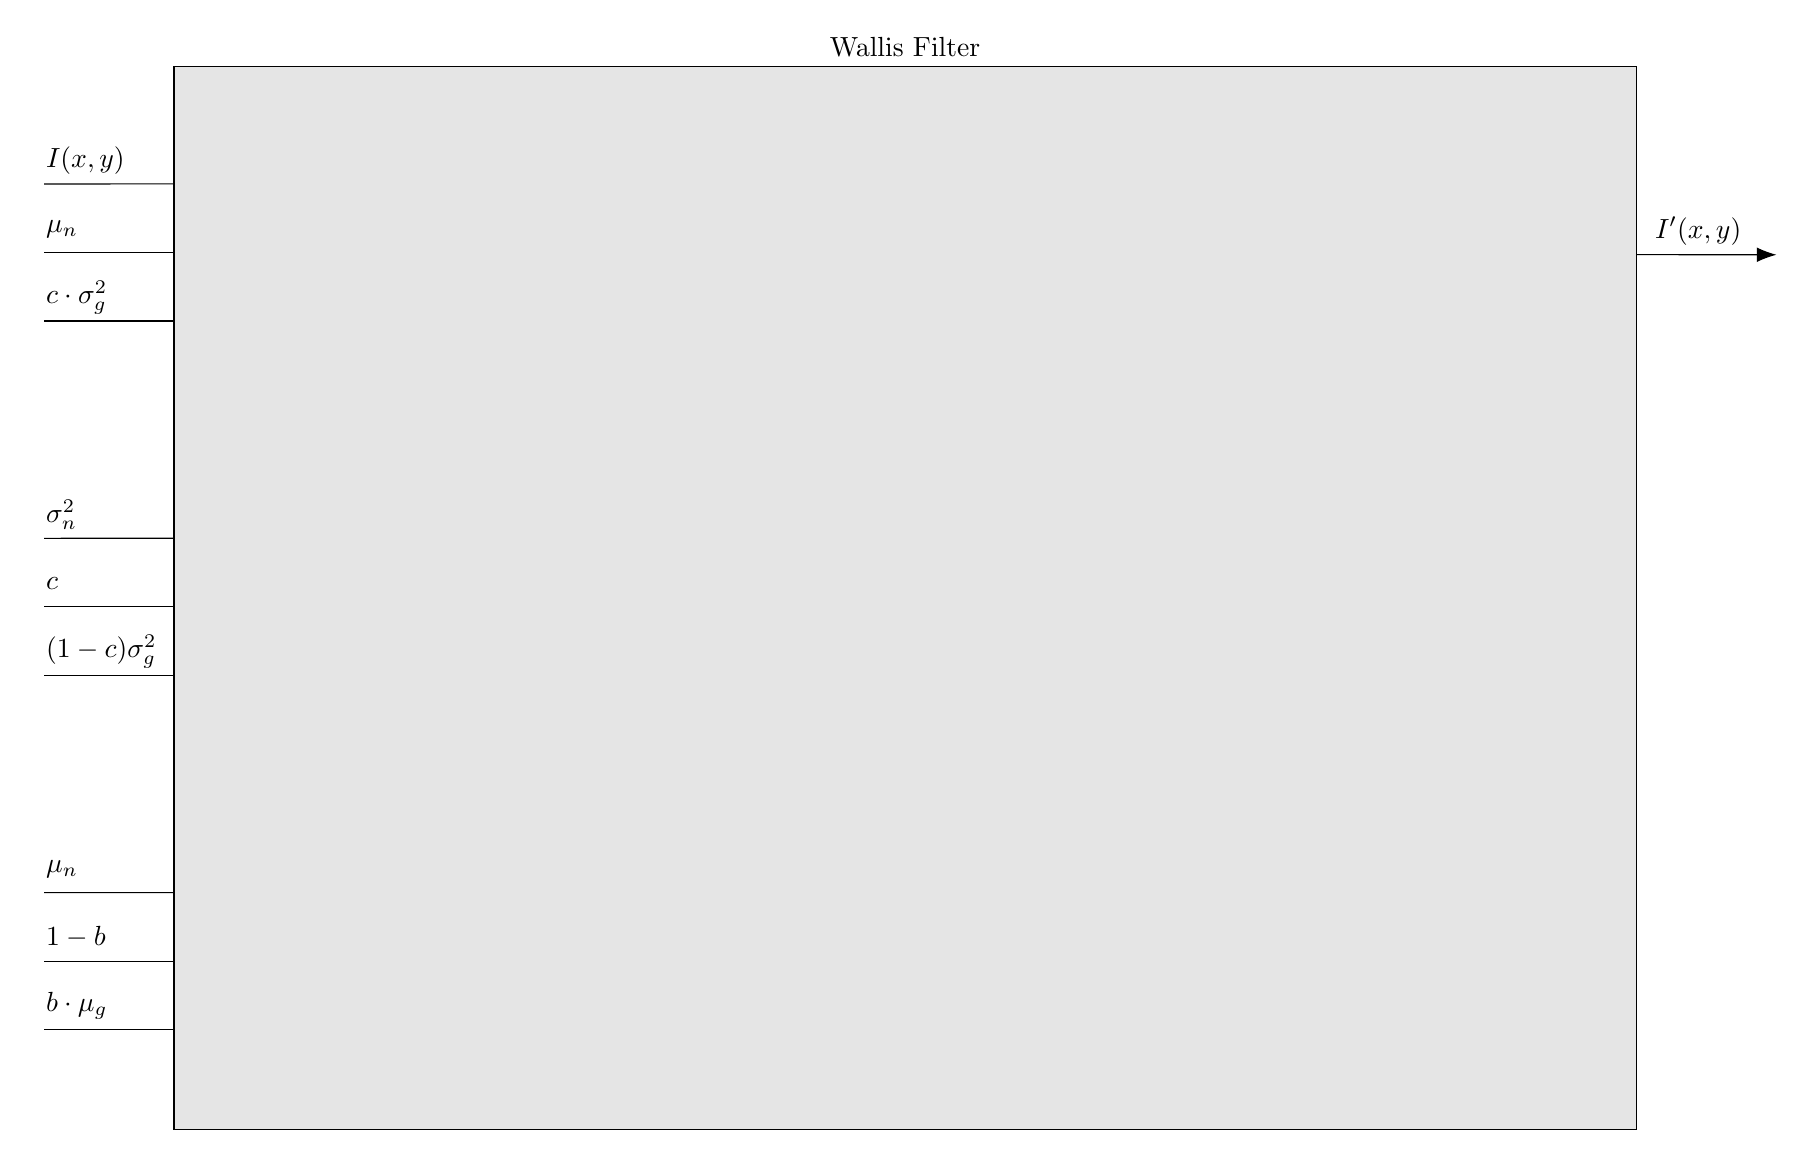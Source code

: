 % \tikzsetnextfilename{system-overview}

\tikzset{%
  do path picture/.style={%
    path picture={%
      \pgfpointdiff{\pgfpointanchor{path picture bounding box}{south west}}%
        {\pgfpointanchor{path picture bounding box}{north east}}%
      \pgfgetlastxy\x\y%
      \tikzset{x=\x/2,y=\y/2}%
      #1
    }
  },
  sin wave/.style={do path picture={    
    \draw [line cap=round] (-3/4,0)
      sin (-3/8,1/2) cos (0,0) sin (3/8,-1/2) cos (3/4,0);
  }},
  cross/.style={do path picture={    
    \draw [line cap=round] (-1,-1) -- (1,1) (-1,1) -- (1,-1);
  }},
  plus/.style={do path picture={    
    \draw [line cap=round] (-3/4,0) -- (3/4,0) (0,-3/4) -- (0,3/4);
  }}
}

\begin{tikzpicture}[
    rounded corners=0mm,
    entity/.style={
        draw,
        minimum height=3.5cm,
        minimum width=5.75cm,
        fill=white,
        anchor=north west,
    },
    entity_c/.style={
        circle,
        draw,
        minimum height=1.0cm,
        minimum width=1cm,
        fill=white,
        anchor=north west,
    },
]
    %coordinates
    \coordinate (c_num)         at (0,0);
    \coordinate (c_den)         at (0,-4.5);
    \coordinate (c_add)         at (0,-9);
    \coordinate (c_div)         at (9,0);
    \coordinate (c_plus_num)    at (1.5,-0.5);
    \coordinate (c_plus_den)    at (3.5,-5);
    \coordinate (c_plus_add)    at (3.5,-9.5);
    \coordinate (c_plus)        at (17,-1.399);
    \coordinate (c_cross_num)   at (3.5,-0.5);
    \coordinate (c_cross_den)   at (1.5,-5);
    \coordinate (c_cross_add)   at (1.5,-9.5);

    %nodes

    \begin{pgfonlayer}{main}
        % entities
        \node[entity, label={numerator}] (num) at (c_num) {};
        \node[entity_c, plus] (plus_num) at (c_plus_num) {};
        \node[entity_c, cross] (cross_num) at (c_cross_num) {};
        
        \node[entity, label={denumerator}] (den) at (c_den) {};  
        \node[entity_c, plus] (plus_den) at (c_plus_den) {};
        \node[entity_c, cross] (cross_den) at (c_cross_den) {};
        
        \node[entity, label={addition}] (add) at (c_add) {};
        \node[entity_c, plus] (plus_add) at (c_plus_add) {};
        \node[entity_c, cross] (cross_add) at (c_cross_add) {};
        
        \node[entity, label={Divider Generator}] (div) at (c_div) {LogiCORE IP};
        \node[entity_c, plus] (plus) at (c_plus) {};
        
        
        % ports
        \path[draw,-{Latex[length=2.5mm]}] (-2,-0.86) node[anchor=west,xshift=-0.1cm,yshift=0.3cm]{$I(x,y)$} --  (plus_num.180);
        \path[draw,-{Latex[length=2.5mm]}] (-2,-1.73) node[anchor=west,xshift=-0.1cm,yshift=0.3cm]{$\mu_n$} -|  node[above,xshift=-0.25cm,yshift=0cm] {$-$} (plus_num.270);
        \path[draw,-{Latex[length=2.5mm]}] (-2,-2.6) node[anchor=west,xshift=-0.1cm,yshift=0.3cm]{$c \cdot \sigma_{g}^{2}$} -|  (cross_num.270);

        \path[draw,-{Latex[length=2.5mm]}] (-2,-5.36) node[anchor=west,xshift=-0.1cm,yshift=0.3cm]{$\sigma_{n}^{2}$} --  (cross_den.180);
        \path[draw,-{Latex[length=2.5mm]}] (-2,-6.23) node[anchor=west,xshift=-0.1cm,yshift=0.3cm]{$c$} -| (cross_den.270);
        \path[draw,-{Latex[length=2.5mm]}] (-2,-7.1) node[anchor=west,xshift=-0.1cm,yshift=0.3cm]{$(1-c) \sigma_{g}^{2}$} -|  (plus_den.270);

        \path[draw,-{Latex[length=2.5mm]}] (-2,-9.86) node[anchor=west,xshift=-0.1cm,yshift=0.3cm]{$\mu_n$} --  (cross_add.180);
        \path[draw,-{Latex[length=2.5mm]}] (-2,-10.73) node[anchor=west,xshift=-0.1cm,yshift=0.3cm]{$1-b$} -|  (cross_add.270);
        \path[draw,-{Latex[length=2.5mm]}] (-2,-11.6) node[anchor=west,xshift=-0.1cm,yshift=0.3cm]{$b \cdot \mu_g$} -|  (plus_add.270);

        \path[draw,-{Latex[length=2.5mm]}] (plus.0) -- node[anchor=west,xshift=-0.6cm,yshift=0.3cm]{$I'(x,y)$} (20,-1.759)   ;


        % Interconnects
        \path[draw,-{Latex[length=2.5mm]}] (plus_num.0) -- (cross_num.180);
        \path[draw,-{Latex[length=2.5mm]}] (cross_den.0) -- (plus_den.180);
        \path[draw,-{Latex[length=2.5mm]}] (cross_add.0) -- (plus_add.180);

        \path[draw,-{Latex[length=2.5mm]}] (cross_num.0) -- ($(div.162) + (0,-0.040)$);
        \path[draw,-{Latex[length=2.5mm]}] (plus_den.0) -| ++(3,2.72) -- (div.197);
        \path[draw,-{Latex[length=2.5mm]}] (div.0) -- (plus.180);
        \path[draw,-{Latex[length=2.5mm]}] (plus_add.0) -| (plus.270);

        %points


        % Mean and Variance Block
        \begin{pgfonlayer}{foreground}
            \node [draw, fill=gray!20, inner sep=10, fit={($(num.north)+(0,8pt)$) (den) (add) (plus)}, label=Wallis Filter] (wf) {};
        \end{pgfonlayer}

        % Board box
        % \begin{pgfonlayer}{background}
        %     \node [draw, fill=gray!40, inner sep=10, fit={(plus_num) (cross_num)}, label=numerator] (tx) {};
        % \end{pgfonlayer} 



    \end{pgfonlayer}

\end{tikzpicture}